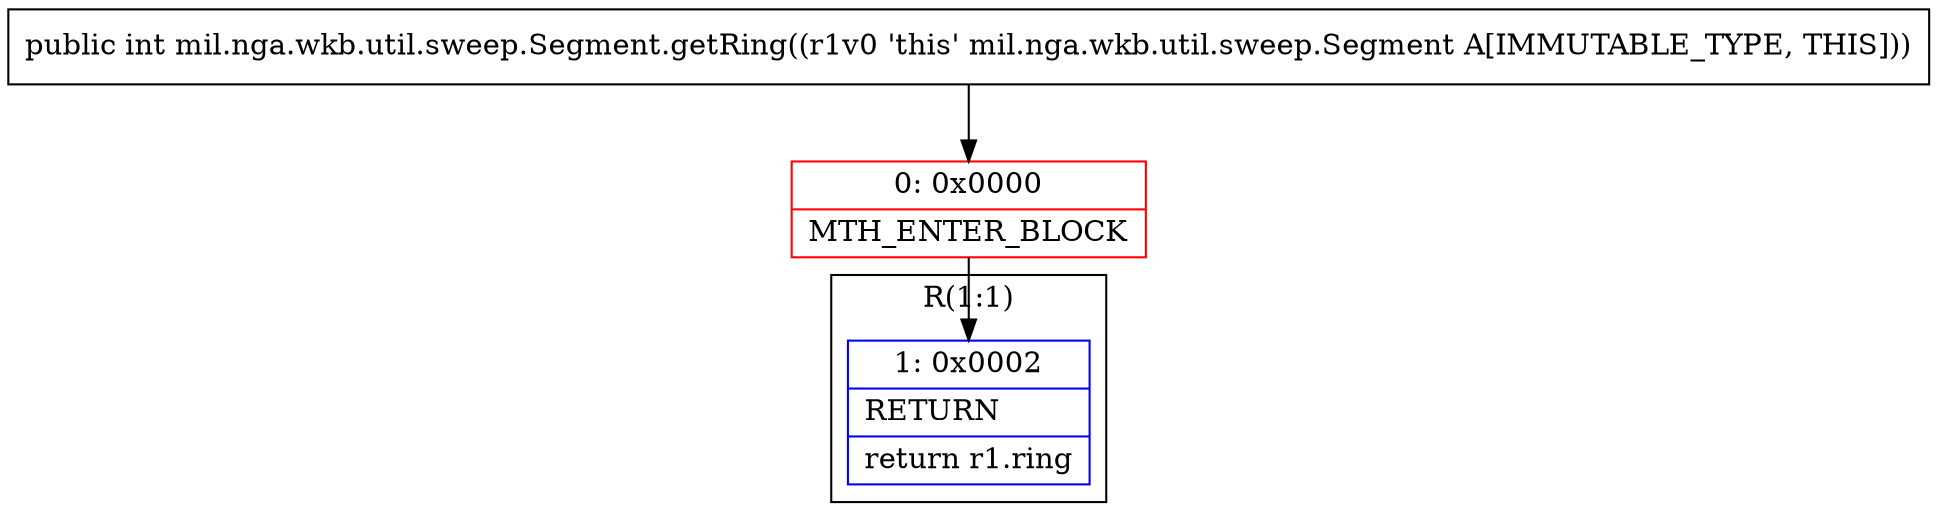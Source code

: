 digraph "CFG formil.nga.wkb.util.sweep.Segment.getRing()I" {
subgraph cluster_Region_2113613631 {
label = "R(1:1)";
node [shape=record,color=blue];
Node_1 [shape=record,label="{1\:\ 0x0002|RETURN\l|return r1.ring\l}"];
}
Node_0 [shape=record,color=red,label="{0\:\ 0x0000|MTH_ENTER_BLOCK\l}"];
MethodNode[shape=record,label="{public int mil.nga.wkb.util.sweep.Segment.getRing((r1v0 'this' mil.nga.wkb.util.sweep.Segment A[IMMUTABLE_TYPE, THIS])) }"];
MethodNode -> Node_0;
Node_0 -> Node_1;
}

